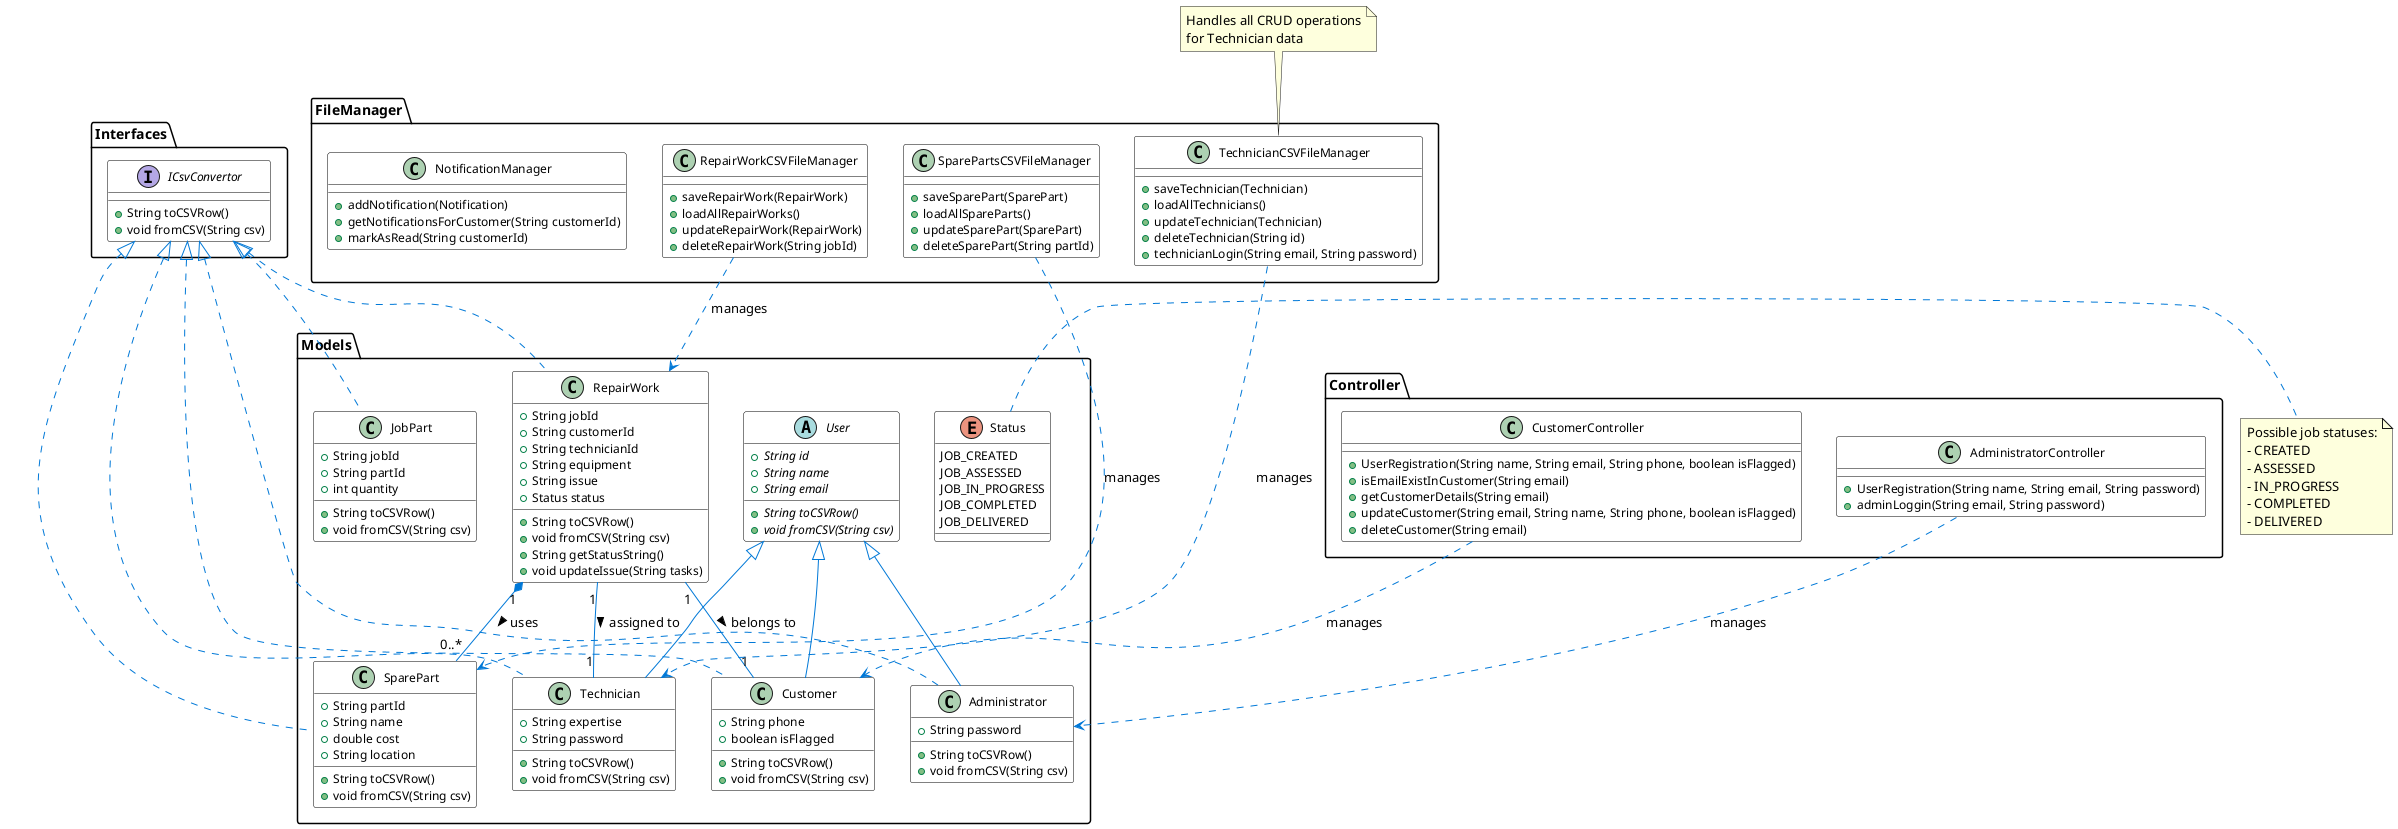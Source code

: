 @startuml EDD_Technologies_Class_Diagram

skinparam class {
    BackgroundColor White
    BorderColor Black
    ArrowColor #0078D7
    AttributeFontSize 12
    MethodFontSize 12
}

package "Models" {
    abstract class User {
        {abstract} +String id
        {abstract} +String name
        {abstract} +String email
        {abstract} +String toCSVRow()
        {abstract} +void fromCSV(String csv)
    }

    class Administrator {
        +String password
        +String toCSVRow()
        +void fromCSV(String csv)
    }

    class Customer {
        +String phone
        +boolean isFlagged
        +String toCSVRow()
        +void fromCSV(String csv)
    }

    class Technician {
        +String expertise
        +String password
        +String toCSVRow()
        +void fromCSV(String csv)
    }

    class RepairWork {
        +String jobId
        +String customerId
        +String technicianId
        +String equipment
        +String issue
        +Status status
        +String toCSVRow()
        +void fromCSV(String csv)
        +String getStatusString()
        +void updateIssue(String tasks)
    }

    class SparePart {
        +String partId
        +String name
        +double cost
        +String location
        +String toCSVRow()
        +void fromCSV(String csv)
    }

    class JobPart {
        +String jobId
        +String partId
        +int quantity
        +String toCSVRow()
        +void fromCSV(String csv)
    }

    enum Status {
        JOB_CREATED
        JOB_ASSESSED
        JOB_IN_PROGRESS
        JOB_COMPLETED
        JOB_DELIVERED
    }
}

package "Interfaces" {
    interface ICsvConvertor {
        +String toCSVRow()
        +void fromCSV(String csv)
    }
}

package "FileManager" {
    class TechnicianCSVFileManager {
        +saveTechnician(Technician)
        +loadAllTechnicians()
        +updateTechnician(Technician)
        +deleteTechnician(String id)
        +technicianLogin(String email, String password)
    }

    class RepairWorkCSVFileManager {
        +saveRepairWork(RepairWork)
        +loadAllRepairWorks()
        +updateRepairWork(RepairWork)
        +deleteRepairWork(String jobId)
    }

    class SparePartsCSVFileManager {
        +saveSparePart(SparePart)
        +loadAllSpareParts()
        +updateSparePart(SparePart)
        +deleteSparePart(String partId)
    }

    class NotificationManager {
        +addNotification(Notification)
        +getNotificationsForCustomer(String customerId)
        +markAsRead(String customerId)
    }
}

package "Controller" {
    class AdministratorController {
        +UserRegistration(String name, String email, String password)
        +adminLoggin(String email, String password)
    }

    class CustomerController {
        +UserRegistration(String name, String email, String phone, boolean isFlagged)
        +isEmailExistInCustomer(String email)
        +getCustomerDetails(String email)
        +updateCustomer(String email, String name, String phone, boolean isFlagged)
        +deleteCustomer(String email)
    }
}

' Relationships
User <|-- Administrator
User <|-- Customer
User <|-- Technician

ICsvConvertor <|.. Administrator
ICsvConvertor <|.. Customer
ICsvConvertor <|.. Technician
ICsvConvertor <|.. RepairWork
ICsvConvertor <|.. SparePart
ICsvConvertor <|.. JobPart

RepairWork "1" *-- "0..*" SparePart : uses >
RepairWork "1" -- "1" Technician : assigned to >
RepairWork "1" -- "1" Customer : belongs to >

AdministratorController ..> Administrator : manages
CustomerController ..> Customer : manages
TechnicianCSVFileManager ..> Technician : manages
RepairWorkCSVFileManager ..> RepairWork : manages
SparePartsCSVFileManager ..> SparePart : manages

note top of TechnicianCSVFileManager
  Handles all CRUD operations
  for Technician data
end note

note right of Status
  Possible job statuses:
  - CREATED
  - ASSESSED
  - IN_PROGRESS
  - COMPLETED
  - DELIVERED
end note

@enduml